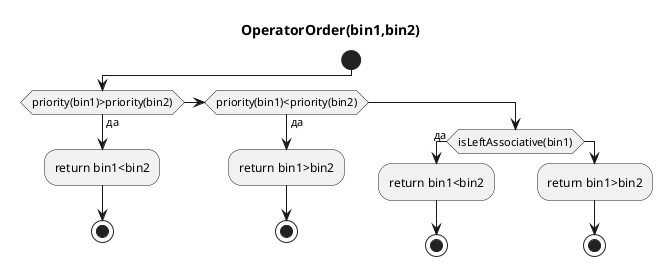 @startuml
title OperatorOrder(bin1,bin2)
start
if (priority(bin1)>priority(bin2)) then (да)
  :return bin1<bin2;
  stop
elseif (priority(bin1)<priority(bin2)) then (да)
  :return bin1>bin2;
  stop
else
if (isLeftAssociative(bin1)) then (да)
  :return bin1<bin2;
  stop
else
  :return bin1>bin2;
  stop
endif
endif
@enduml
